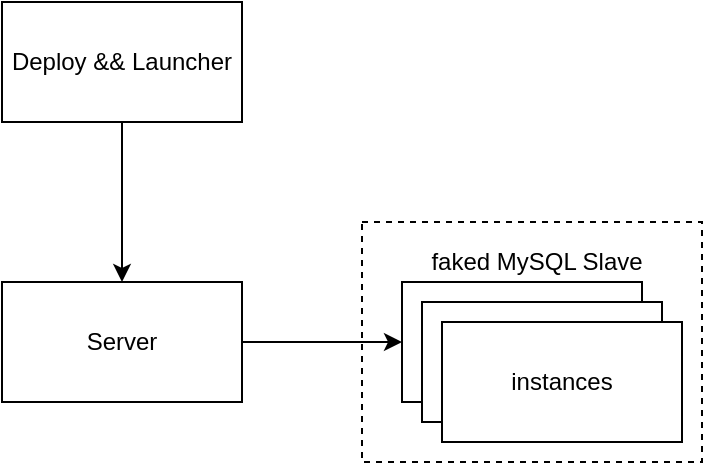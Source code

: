 <mxfile version="17.4.0" type="github">
  <diagram id="vsaM09zi7yV6WPfComJP" name="Page-1">
    <mxGraphModel dx="1378" dy="828" grid="1" gridSize="10" guides="1" tooltips="1" connect="1" arrows="1" fold="1" page="1" pageScale="1" pageWidth="850" pageHeight="1100" math="0" shadow="0">
      <root>
        <mxCell id="0" />
        <mxCell id="1" parent="0" />
        <mxCell id="bT22ACR74dKV-6-3jw7O-10" value="" style="rounded=0;whiteSpace=wrap;html=1;dashed=1;" vertex="1" parent="1">
          <mxGeometry x="270" y="390" width="170" height="120" as="geometry" />
        </mxCell>
        <mxCell id="bT22ACR74dKV-6-3jw7O-3" value="" style="edgeStyle=orthogonalEdgeStyle;rounded=0;orthogonalLoop=1;jettySize=auto;html=1;" edge="1" parent="1" source="bT22ACR74dKV-6-3jw7O-1" target="bT22ACR74dKV-6-3jw7O-2">
          <mxGeometry relative="1" as="geometry" />
        </mxCell>
        <mxCell id="bT22ACR74dKV-6-3jw7O-1" value="Deploy &amp;amp;&amp;amp; Launcher" style="rounded=0;whiteSpace=wrap;html=1;" vertex="1" parent="1">
          <mxGeometry x="90" y="280" width="120" height="60" as="geometry" />
        </mxCell>
        <mxCell id="bT22ACR74dKV-6-3jw7O-7" value="" style="edgeStyle=orthogonalEdgeStyle;rounded=0;orthogonalLoop=1;jettySize=auto;html=1;" edge="1" parent="1" source="bT22ACR74dKV-6-3jw7O-2" target="bT22ACR74dKV-6-3jw7O-6">
          <mxGeometry relative="1" as="geometry" />
        </mxCell>
        <mxCell id="bT22ACR74dKV-6-3jw7O-2" value="Server" style="rounded=0;whiteSpace=wrap;html=1;" vertex="1" parent="1">
          <mxGeometry x="90" y="420" width="120" height="60" as="geometry" />
        </mxCell>
        <mxCell id="bT22ACR74dKV-6-3jw7O-6" value="" style="whiteSpace=wrap;html=1;rounded=0;" vertex="1" parent="1">
          <mxGeometry x="290" y="420" width="120" height="60" as="geometry" />
        </mxCell>
        <mxCell id="bT22ACR74dKV-6-3jw7O-8" value="" style="whiteSpace=wrap;html=1;rounded=0;" vertex="1" parent="1">
          <mxGeometry x="300" y="430" width="120" height="60" as="geometry" />
        </mxCell>
        <mxCell id="bT22ACR74dKV-6-3jw7O-9" value="instances" style="whiteSpace=wrap;html=1;rounded=0;" vertex="1" parent="1">
          <mxGeometry x="310" y="440" width="120" height="60" as="geometry" />
        </mxCell>
        <mxCell id="bT22ACR74dKV-6-3jw7O-11" value="faked MySQL Slave" style="text;html=1;strokeColor=none;fillColor=none;align=center;verticalAlign=middle;whiteSpace=wrap;rounded=0;dashed=1;" vertex="1" parent="1">
          <mxGeometry x="295" y="400" width="125" height="20" as="geometry" />
        </mxCell>
      </root>
    </mxGraphModel>
  </diagram>
</mxfile>
